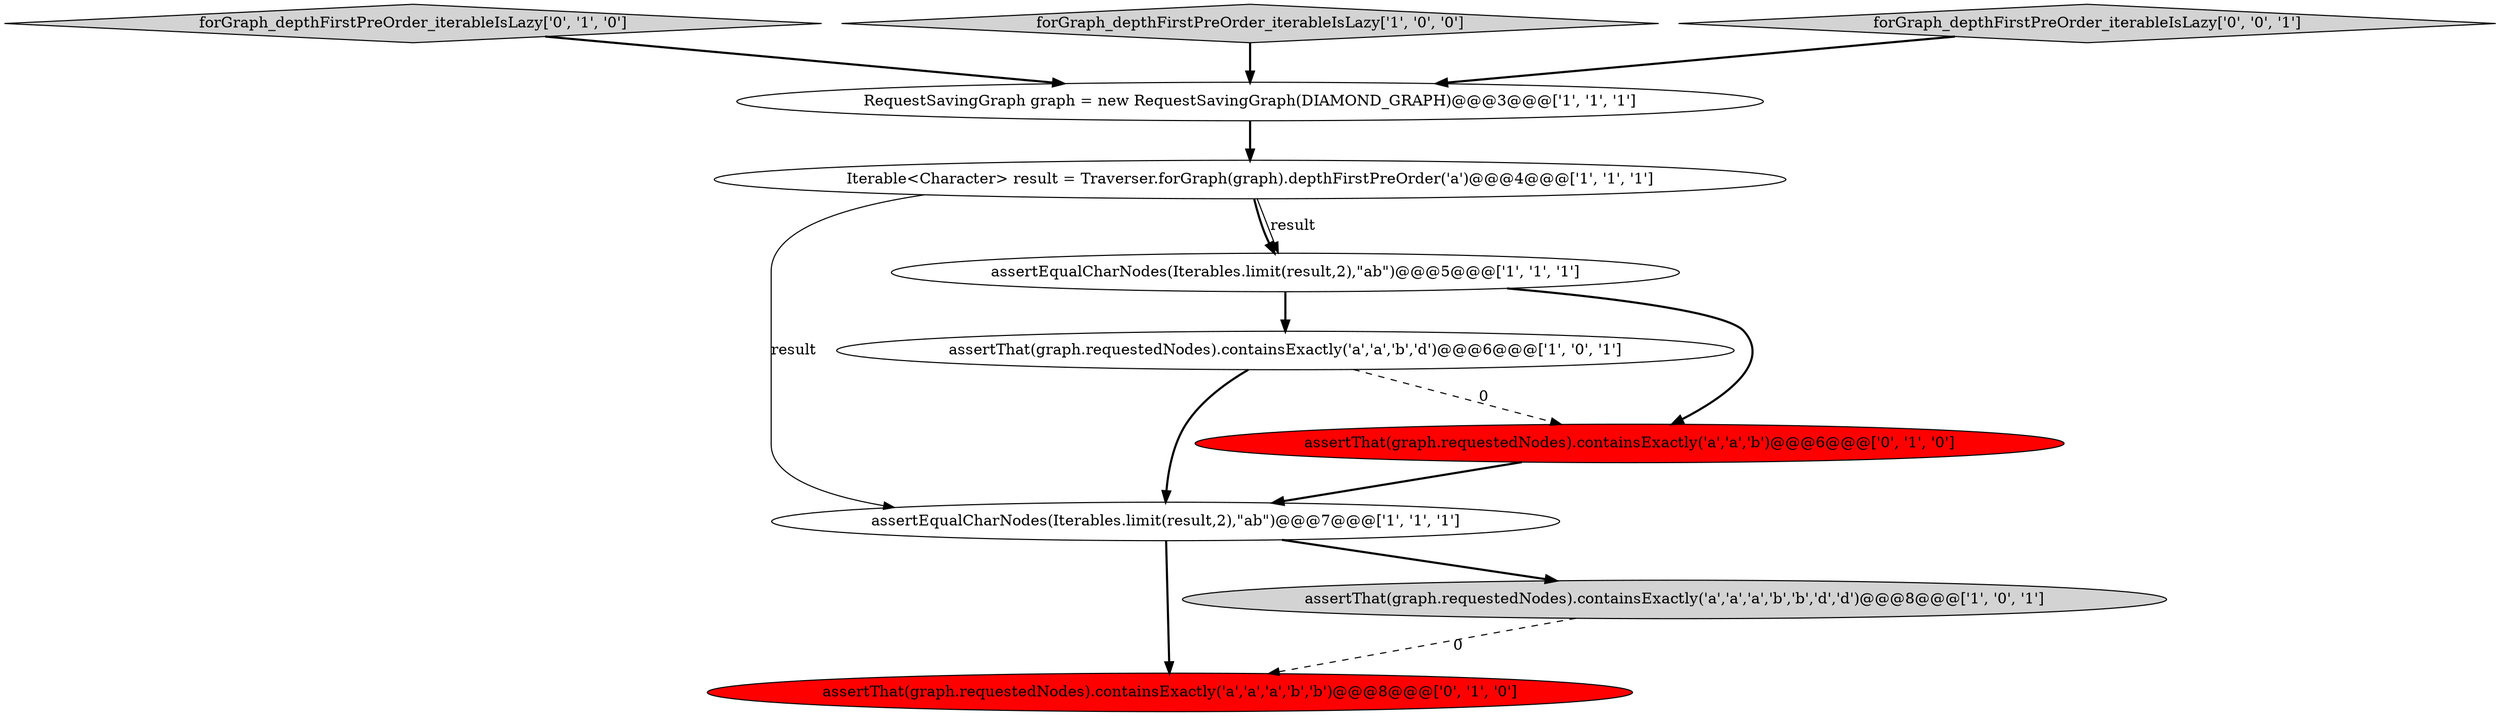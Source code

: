 digraph {
5 [style = filled, label = "assertEqualCharNodes(Iterables.limit(result,2),\"ab\")@@@7@@@['1', '1', '1']", fillcolor = white, shape = ellipse image = "AAA0AAABBB1BBB"];
2 [style = filled, label = "assertThat(graph.requestedNodes).containsExactly('a','a','b','d')@@@6@@@['1', '0', '1']", fillcolor = white, shape = ellipse image = "AAA0AAABBB1BBB"];
9 [style = filled, label = "forGraph_depthFirstPreOrder_iterableIsLazy['0', '1', '0']", fillcolor = lightgray, shape = diamond image = "AAA0AAABBB2BBB"];
3 [style = filled, label = "forGraph_depthFirstPreOrder_iterableIsLazy['1', '0', '0']", fillcolor = lightgray, shape = diamond image = "AAA0AAABBB1BBB"];
1 [style = filled, label = "assertEqualCharNodes(Iterables.limit(result,2),\"ab\")@@@5@@@['1', '1', '1']", fillcolor = white, shape = ellipse image = "AAA0AAABBB1BBB"];
0 [style = filled, label = "Iterable<Character> result = Traverser.forGraph(graph).depthFirstPreOrder('a')@@@4@@@['1', '1', '1']", fillcolor = white, shape = ellipse image = "AAA0AAABBB1BBB"];
6 [style = filled, label = "RequestSavingGraph graph = new RequestSavingGraph(DIAMOND_GRAPH)@@@3@@@['1', '1', '1']", fillcolor = white, shape = ellipse image = "AAA0AAABBB1BBB"];
8 [style = filled, label = "assertThat(graph.requestedNodes).containsExactly('a','a','a','b','b')@@@8@@@['0', '1', '0']", fillcolor = red, shape = ellipse image = "AAA1AAABBB2BBB"];
10 [style = filled, label = "forGraph_depthFirstPreOrder_iterableIsLazy['0', '0', '1']", fillcolor = lightgray, shape = diamond image = "AAA0AAABBB3BBB"];
4 [style = filled, label = "assertThat(graph.requestedNodes).containsExactly('a','a','a','b','b','d','d')@@@8@@@['1', '0', '1']", fillcolor = lightgray, shape = ellipse image = "AAA0AAABBB1BBB"];
7 [style = filled, label = "assertThat(graph.requestedNodes).containsExactly('a','a','b')@@@6@@@['0', '1', '0']", fillcolor = red, shape = ellipse image = "AAA1AAABBB2BBB"];
5->8 [style = bold, label=""];
3->6 [style = bold, label=""];
1->2 [style = bold, label=""];
7->5 [style = bold, label=""];
6->0 [style = bold, label=""];
4->8 [style = dashed, label="0"];
2->7 [style = dashed, label="0"];
1->7 [style = bold, label=""];
0->1 [style = bold, label=""];
10->6 [style = bold, label=""];
0->5 [style = solid, label="result"];
5->4 [style = bold, label=""];
9->6 [style = bold, label=""];
2->5 [style = bold, label=""];
0->1 [style = solid, label="result"];
}
